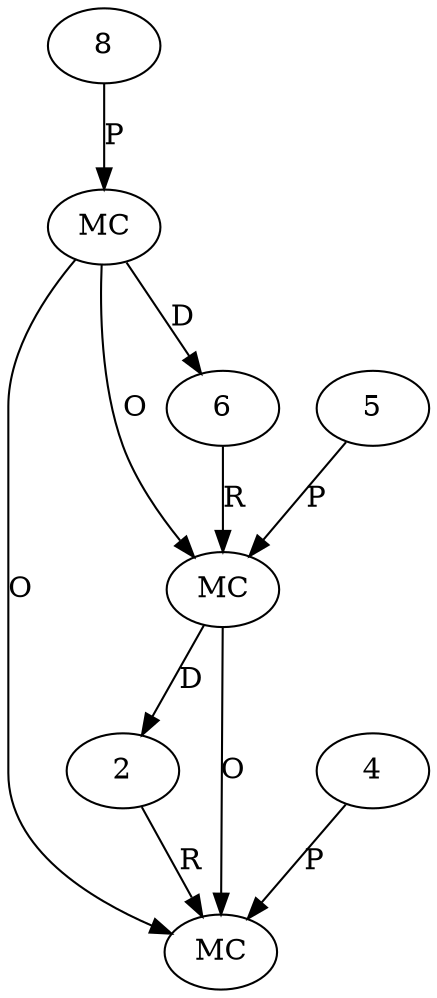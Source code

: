 digraph "AUG" {

  1 [ label="MC" s="withZone()" t="UNKNOWN" l="911" ];
  2 [ t="UNKNOWN" n="dummy_" ];
  3 [ label="MC" s="withLocale()" t="UNKNOWN" l="911" ];
  4 [ t="DateTimeZone.UTC" v="null" n="DateTimeZone.UTC" ];
  5 [ t="Locale.FRANCE" v="null" n="Locale.FRANCE" ];
  6 [ t="UNKNOWN" n="dummy_" ];
  7 [ label="MC" s="forPattern()" t="DateTimeFormat" l="911" ];
  8 [ t="String" v="dd MMM yyyy" ];
  7 -> 1 [ label="O" ];
  3 -> 1 [ label="O" ];
  2 -> 1 [ label="R" ];
  4 -> 1 [ label="P" ];
  3 -> 2 [ label="D" ];
  6 -> 3 [ label="R" ];
  7 -> 3 [ label="O" ];
  5 -> 3 [ label="P" ];
  7 -> 6 [ label="D" ];
  8 -> 7 [ label="P" ];
}
